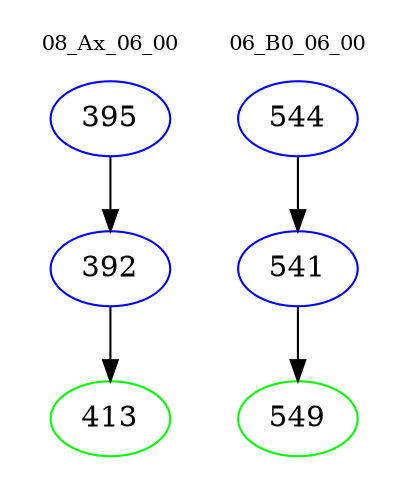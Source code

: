 digraph{
subgraph cluster_0 {
color = white
label = "08_Ax_06_00";
fontsize=10;
T0_395 [label="395", color="blue"]
T0_395 -> T0_392 [color="black"]
T0_392 [label="392", color="blue"]
T0_392 -> T0_413 [color="black"]
T0_413 [label="413", color="green"]
}
subgraph cluster_1 {
color = white
label = "06_B0_06_00";
fontsize=10;
T1_544 [label="544", color="blue"]
T1_544 -> T1_541 [color="black"]
T1_541 [label="541", color="blue"]
T1_541 -> T1_549 [color="black"]
T1_549 [label="549", color="green"]
}
}
